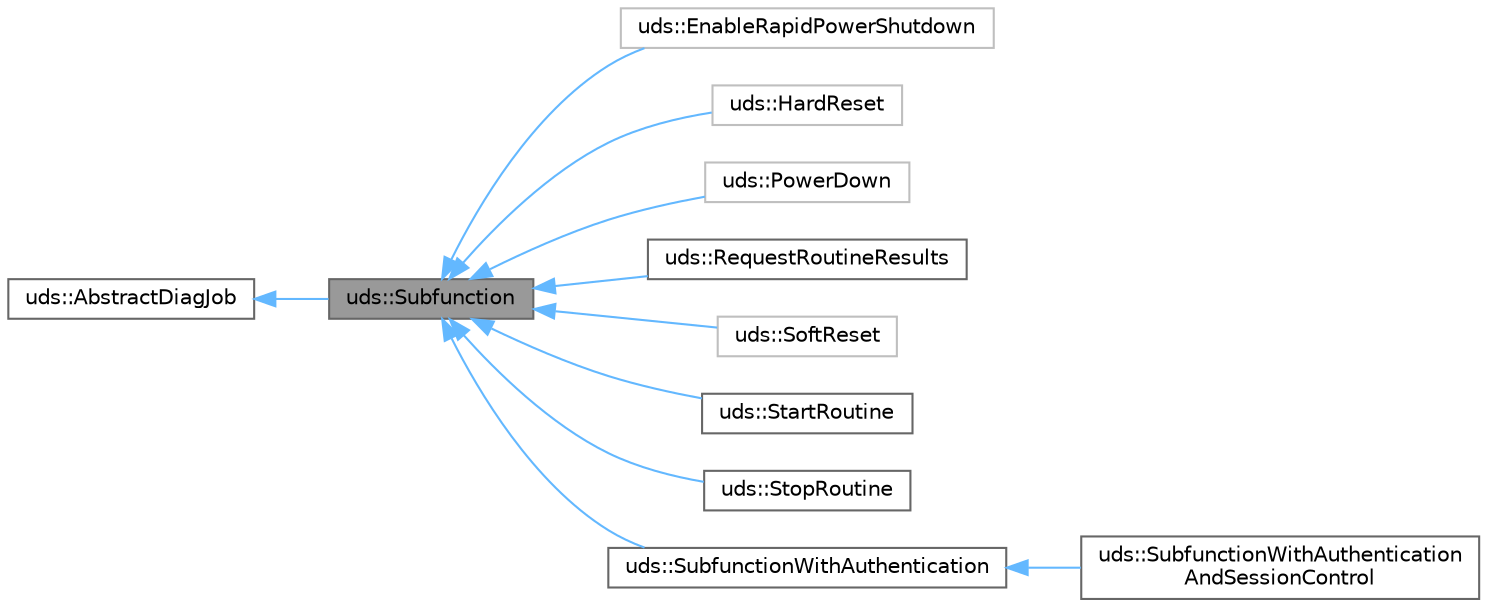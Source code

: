 digraph "uds::Subfunction"
{
 // LATEX_PDF_SIZE
  bgcolor="transparent";
  edge [fontname=Helvetica,fontsize=10,labelfontname=Helvetica,labelfontsize=10];
  node [fontname=Helvetica,fontsize=10,shape=box,height=0.2,width=0.4];
  rankdir="LR";
  Node1 [id="Node000001",label="uds::Subfunction",height=0.2,width=0.4,color="gray40", fillcolor="grey60", style="filled", fontcolor="black",tooltip=" "];
  Node2 -> Node1 [id="edge1_Node000001_Node000002",dir="back",color="steelblue1",style="solid",tooltip=" "];
  Node2 [id="Node000002",label="uds::AbstractDiagJob",height=0.2,width=0.4,color="gray40", fillcolor="white", style="filled",URL="$dc/ddf/classuds_1_1AbstractDiagJob.html",tooltip=" "];
  Node1 -> Node3 [id="edge2_Node000001_Node000003",dir="back",color="steelblue1",style="solid",tooltip=" "];
  Node3 [id="Node000003",label="uds::EnableRapidPowerShutdown",height=0.2,width=0.4,color="grey75", fillcolor="white", style="filled",URL="$d1/d38/classuds_1_1EnableRapidPowerShutdown.html",tooltip=" "];
  Node1 -> Node4 [id="edge3_Node000001_Node000004",dir="back",color="steelblue1",style="solid",tooltip=" "];
  Node4 [id="Node000004",label="uds::HardReset",height=0.2,width=0.4,color="grey75", fillcolor="white", style="filled",URL="$d5/dd1/classuds_1_1HardReset.html",tooltip=" "];
  Node1 -> Node5 [id="edge4_Node000001_Node000005",dir="back",color="steelblue1",style="solid",tooltip=" "];
  Node5 [id="Node000005",label="uds::PowerDown",height=0.2,width=0.4,color="grey75", fillcolor="white", style="filled",URL="$d8/d46/classuds_1_1PowerDown.html",tooltip=" "];
  Node1 -> Node6 [id="edge5_Node000001_Node000006",dir="back",color="steelblue1",style="solid",tooltip=" "];
  Node6 [id="Node000006",label="uds::RequestRoutineResults",height=0.2,width=0.4,color="gray40", fillcolor="white", style="filled",URL="$d3/dd8/classuds_1_1RequestRoutineResults.html",tooltip=" "];
  Node1 -> Node7 [id="edge6_Node000001_Node000007",dir="back",color="steelblue1",style="solid",tooltip=" "];
  Node7 [id="Node000007",label="uds::SoftReset",height=0.2,width=0.4,color="grey75", fillcolor="white", style="filled",URL="$d7/de2/classuds_1_1SoftReset.html",tooltip=" "];
  Node1 -> Node8 [id="edge7_Node000001_Node000008",dir="back",color="steelblue1",style="solid",tooltip=" "];
  Node8 [id="Node000008",label="uds::StartRoutine",height=0.2,width=0.4,color="gray40", fillcolor="white", style="filled",URL="$d2/ddc/classuds_1_1StartRoutine.html",tooltip=" "];
  Node1 -> Node9 [id="edge8_Node000001_Node000009",dir="back",color="steelblue1",style="solid",tooltip=" "];
  Node9 [id="Node000009",label="uds::StopRoutine",height=0.2,width=0.4,color="gray40", fillcolor="white", style="filled",URL="$d8/d66/classuds_1_1StopRoutine.html",tooltip=" "];
  Node1 -> Node10 [id="edge9_Node000001_Node000010",dir="back",color="steelblue1",style="solid",tooltip=" "];
  Node10 [id="Node000010",label="uds::SubfunctionWithAuthentication",height=0.2,width=0.4,color="gray40", fillcolor="white", style="filled",URL="$d9/d7e/classuds_1_1SubfunctionWithAuthentication.html",tooltip=" "];
  Node10 -> Node11 [id="edge10_Node000010_Node000011",dir="back",color="steelblue1",style="solid",tooltip=" "];
  Node11 [id="Node000011",label="uds::SubfunctionWithAuthentication\lAndSessionControl",height=0.2,width=0.4,color="gray40", fillcolor="white", style="filled",URL="$de/d91/classuds_1_1SubfunctionWithAuthenticationAndSessionControl.html",tooltip=" "];
}
